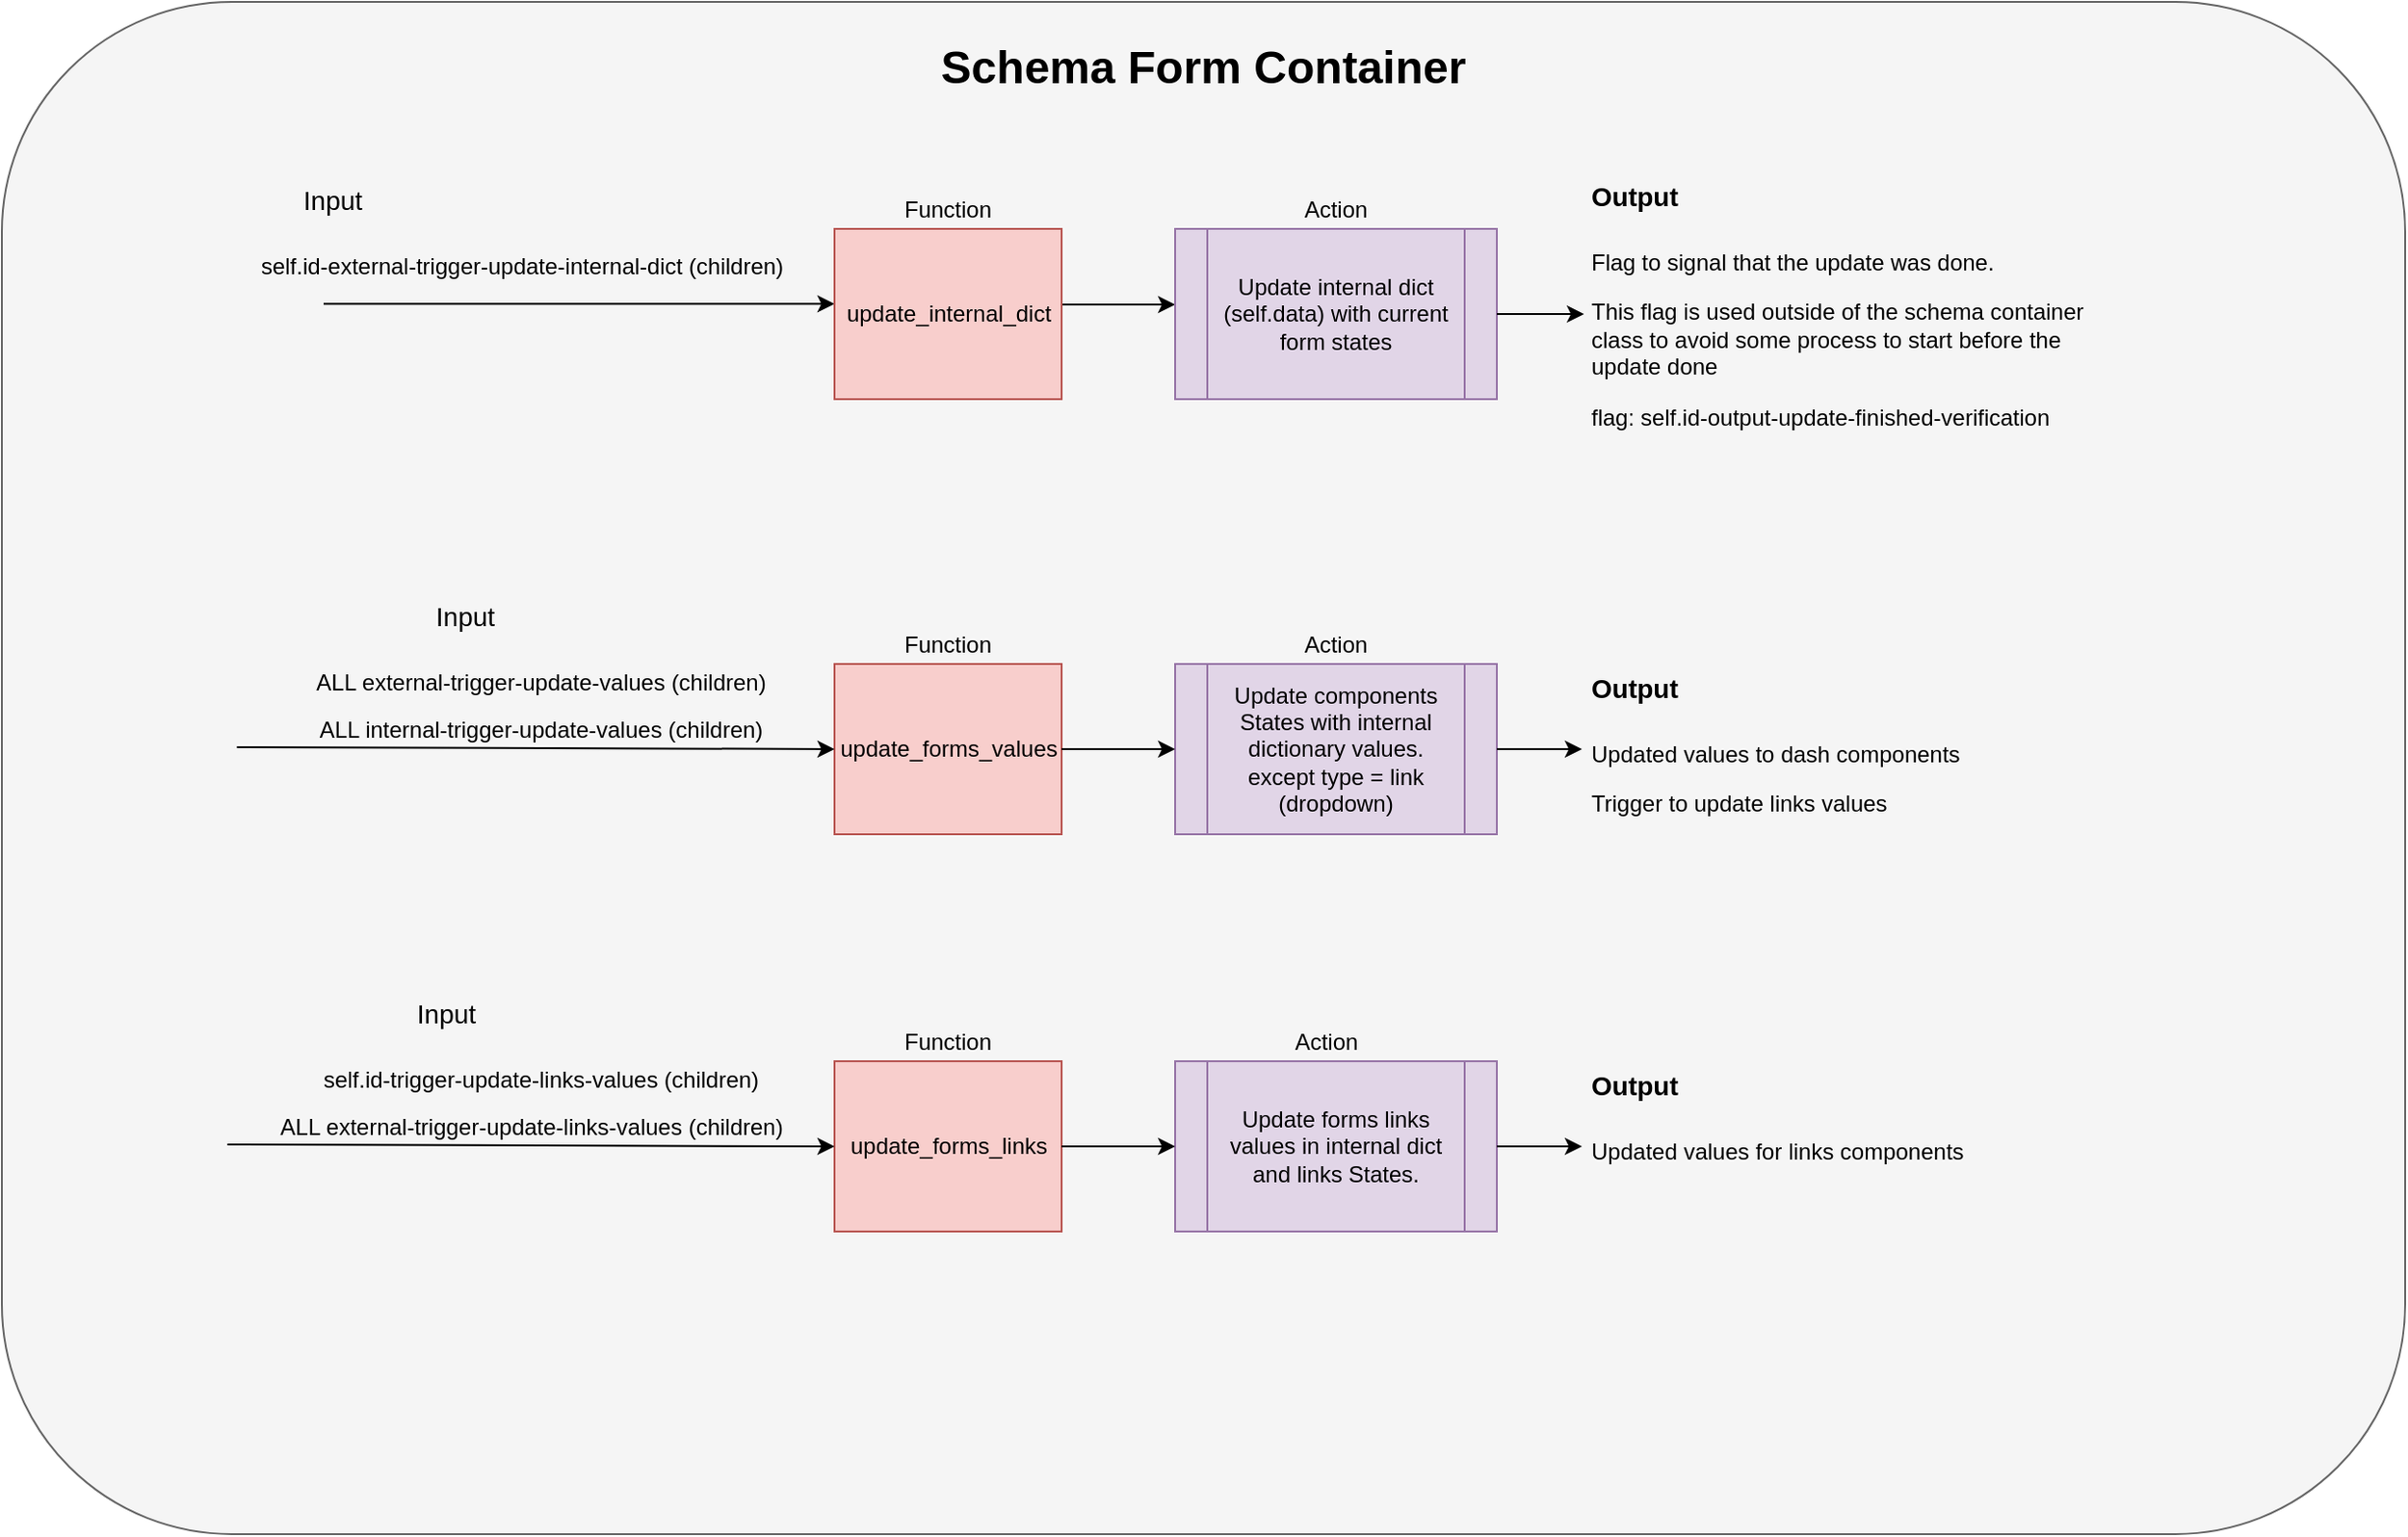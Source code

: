 <mxfile version="13.4.3" type="device"><diagram id="ssNXG4P72BfT0Zf5H24Y" name="Page-1"><mxGraphModel dx="2330" dy="1035" grid="1" gridSize="10" guides="1" tooltips="1" connect="1" arrows="1" fold="1" page="1" pageScale="1" pageWidth="827" pageHeight="1169" math="0" shadow="0"><root><mxCell id="0"/><mxCell id="1" parent="0"/><mxCell id="ZHGzgvYR8n96ExPjoCrL-42" value="" style="rounded=1;whiteSpace=wrap;html=1;fillColor=#f5f5f5;strokeColor=#666666;fontColor=#333333;" vertex="1" parent="1"><mxGeometry x="-220" width="1270" height="810" as="geometry"/></mxCell><mxCell id="ZHGzgvYR8n96ExPjoCrL-3" value="" style="endArrow=classic;html=1;entryX=0;entryY=0.5;entryDx=0;entryDy=0;" edge="1" parent="1"><mxGeometry width="50" height="50" relative="1" as="geometry"><mxPoint x="-50" y="159.66" as="sourcePoint"/><mxPoint x="220" y="159.66" as="targetPoint"/></mxGeometry></mxCell><mxCell id="ZHGzgvYR8n96ExPjoCrL-4" value="self.id-external-trigger-update-internal-dict (children)" style="text;html=1;strokeColor=none;fillColor=none;align=center;verticalAlign=middle;whiteSpace=wrap;rounded=0;" vertex="1" parent="1"><mxGeometry x="-100" y="130" width="310" height="20" as="geometry"/></mxCell><mxCell id="ZHGzgvYR8n96ExPjoCrL-5" value="Function" style="text;html=1;strokeColor=none;fillColor=none;align=center;verticalAlign=middle;whiteSpace=wrap;rounded=0;" vertex="1" parent="1"><mxGeometry x="240" y="100" width="80" height="20" as="geometry"/></mxCell><mxCell id="ZHGzgvYR8n96ExPjoCrL-6" value="" style="endArrow=classic;html=1;exitX=1;exitY=0.5;exitDx=0;exitDy=0;" edge="1" parent="1"><mxGeometry width="50" height="50" relative="1" as="geometry"><mxPoint x="340" y="160" as="sourcePoint"/><mxPoint x="400" y="160" as="targetPoint"/></mxGeometry></mxCell><mxCell id="ZHGzgvYR8n96ExPjoCrL-7" value="Update internal dict (self.data) with current form states" style="shape=process;whiteSpace=wrap;html=1;backgroundOutline=1;fillColor=#e1d5e7;strokeColor=#9673a6;" vertex="1" parent="1"><mxGeometry x="400" y="120" width="170" height="90" as="geometry"/></mxCell><mxCell id="ZHGzgvYR8n96ExPjoCrL-8" value="update_internal_dict" style="html=1;fillColor=#f8cecc;strokeColor=#b85450;" vertex="1" parent="1"><mxGeometry x="220" y="120" width="120" height="90" as="geometry"/></mxCell><mxCell id="ZHGzgvYR8n96ExPjoCrL-9" value="Action" style="text;html=1;strokeColor=none;fillColor=none;align=center;verticalAlign=middle;whiteSpace=wrap;rounded=0;" vertex="1" parent="1"><mxGeometry x="465" y="100" width="40" height="20" as="geometry"/></mxCell><mxCell id="ZHGzgvYR8n96ExPjoCrL-10" value="" style="endArrow=classic;html=1;entryX=0.004;entryY=0.567;entryDx=0;entryDy=0;entryPerimeter=0;exitX=1;exitY=0.5;exitDx=0;exitDy=0;" edge="1" parent="1" source="ZHGzgvYR8n96ExPjoCrL-7" target="ZHGzgvYR8n96ExPjoCrL-12"><mxGeometry width="50" height="50" relative="1" as="geometry"><mxPoint x="570" y="163" as="sourcePoint"/><mxPoint x="614" y="165" as="targetPoint"/></mxGeometry></mxCell><mxCell id="ZHGzgvYR8n96ExPjoCrL-12" value="&lt;h1&gt;&lt;font style=&quot;font-size: 14px&quot;&gt;Output&lt;/font&gt;&lt;/h1&gt;&lt;p&gt;Flag to signal that the update was done.&lt;/p&gt;&lt;p&gt;This flag is used outside of the schema container class to avoid some process to start before the update done&lt;/p&gt;&lt;p&gt;flag: self.id-output-update-finished-verification&lt;/p&gt;" style="text;html=1;strokeColor=none;fillColor=none;spacing=5;spacingTop=-20;whiteSpace=wrap;overflow=hidden;rounded=0;" vertex="1" parent="1"><mxGeometry x="615" y="80" width="270" height="150" as="geometry"/></mxCell><mxCell id="ZHGzgvYR8n96ExPjoCrL-13" value="update_forms_values" style="html=1;fillColor=#f8cecc;strokeColor=#b85450;" vertex="1" parent="1"><mxGeometry x="220" y="350" width="120" height="90" as="geometry"/></mxCell><mxCell id="ZHGzgvYR8n96ExPjoCrL-14" value="" style="endArrow=classic;html=1;entryX=0;entryY=0.5;entryDx=0;entryDy=0;exitX=0.098;exitY=1.4;exitDx=0;exitDy=0;exitPerimeter=0;" edge="1" parent="1" source="ZHGzgvYR8n96ExPjoCrL-16" target="ZHGzgvYR8n96ExPjoCrL-13"><mxGeometry width="50" height="50" relative="1" as="geometry"><mxPoint y="395" as="sourcePoint"/><mxPoint x="70" y="370" as="targetPoint"/></mxGeometry></mxCell><mxCell id="ZHGzgvYR8n96ExPjoCrL-15" value="ALL external-trigger-update-values (children)" style="text;html=1;strokeColor=none;fillColor=none;align=center;verticalAlign=middle;whiteSpace=wrap;rounded=0;" vertex="1" parent="1"><mxGeometry x="-80" y="360" width="290" as="geometry"/></mxCell><mxCell id="ZHGzgvYR8n96ExPjoCrL-16" value="ALL internal-trigger-update-values (children)" style="text;html=1;strokeColor=none;fillColor=none;align=center;verticalAlign=middle;whiteSpace=wrap;rounded=0;" vertex="1" parent="1"><mxGeometry x="-135" y="380" width="400" height="10" as="geometry"/></mxCell><mxCell id="ZHGzgvYR8n96ExPjoCrL-17" value="&lt;font style=&quot;font-size: 14px&quot;&gt;Input&lt;/font&gt;" style="text;html=1;strokeColor=none;fillColor=none;align=center;verticalAlign=middle;whiteSpace=wrap;rounded=0;" vertex="1" parent="1"><mxGeometry x="-30" y="310" width="110" height="30" as="geometry"/></mxCell><mxCell id="ZHGzgvYR8n96ExPjoCrL-18" value="&lt;font style=&quot;font-size: 14px&quot;&gt;Input&lt;/font&gt;" style="text;html=1;strokeColor=none;fillColor=none;align=center;verticalAlign=middle;whiteSpace=wrap;rounded=0;" vertex="1" parent="1"><mxGeometry x="-100" y="90" width="110" height="30" as="geometry"/></mxCell><mxCell id="ZHGzgvYR8n96ExPjoCrL-21" value="Function" style="text;html=1;strokeColor=none;fillColor=none;align=center;verticalAlign=middle;whiteSpace=wrap;rounded=0;" vertex="1" parent="1"><mxGeometry x="240" y="330" width="80" height="20" as="geometry"/></mxCell><mxCell id="ZHGzgvYR8n96ExPjoCrL-23" value="Update components States with internal dictionary values.&lt;br&gt;except type = link (dropdown)" style="shape=process;whiteSpace=wrap;html=1;backgroundOutline=1;fillColor=#e1d5e7;strokeColor=#9673a6;" vertex="1" parent="1"><mxGeometry x="400" y="350" width="170" height="90" as="geometry"/></mxCell><mxCell id="ZHGzgvYR8n96ExPjoCrL-25" value="" style="endArrow=classic;html=1;entryX=0;entryY=0.5;entryDx=0;entryDy=0;exitX=1;exitY=0.5;exitDx=0;exitDy=0;" edge="1" parent="1" source="ZHGzgvYR8n96ExPjoCrL-13" target="ZHGzgvYR8n96ExPjoCrL-23"><mxGeometry width="50" height="50" relative="1" as="geometry"><mxPoint x="340" y="400" as="sourcePoint"/><mxPoint x="390" y="350" as="targetPoint"/></mxGeometry></mxCell><mxCell id="ZHGzgvYR8n96ExPjoCrL-26" value="Action" style="text;html=1;strokeColor=none;fillColor=none;align=center;verticalAlign=middle;whiteSpace=wrap;rounded=0;" vertex="1" parent="1"><mxGeometry x="465" y="330" width="40" height="20" as="geometry"/></mxCell><mxCell id="ZHGzgvYR8n96ExPjoCrL-27" value="&lt;h1&gt;&lt;font style=&quot;font-size: 14px&quot;&gt;Output&lt;/font&gt;&lt;/h1&gt;&lt;p&gt;&lt;span&gt;Updated values to dash components&lt;/span&gt;&lt;/p&gt;&lt;p&gt;&lt;span&gt;Trigger to update links values&lt;/span&gt;&lt;br&gt;&lt;/p&gt;" style="text;html=1;strokeColor=none;fillColor=none;spacing=5;spacingTop=-20;whiteSpace=wrap;overflow=hidden;rounded=0;" vertex="1" parent="1"><mxGeometry x="615" y="340" width="260" height="110" as="geometry"/></mxCell><mxCell id="ZHGzgvYR8n96ExPjoCrL-28" value="" style="endArrow=classic;html=1;entryX=0;entryY=0.5;entryDx=0;entryDy=0;exitX=1;exitY=0.5;exitDx=0;exitDy=0;" edge="1" parent="1" source="ZHGzgvYR8n96ExPjoCrL-23" target="ZHGzgvYR8n96ExPjoCrL-27"><mxGeometry width="50" height="50" relative="1" as="geometry"><mxPoint x="580" y="153" as="sourcePoint"/><mxPoint x="619.48" y="152.59" as="targetPoint"/></mxGeometry></mxCell><mxCell id="ZHGzgvYR8n96ExPjoCrL-29" value="update_forms_links" style="html=1;fillColor=#f8cecc;strokeColor=#b85450;" vertex="1" parent="1"><mxGeometry x="220" y="560" width="120" height="90" as="geometry"/></mxCell><mxCell id="ZHGzgvYR8n96ExPjoCrL-30" value="" style="endArrow=classic;html=1;entryX=0;entryY=0.5;entryDx=0;entryDy=0;exitX=0.098;exitY=1.4;exitDx=0;exitDy=0;exitPerimeter=0;" edge="1" parent="1" source="ZHGzgvYR8n96ExPjoCrL-32" target="ZHGzgvYR8n96ExPjoCrL-29"><mxGeometry width="50" height="50" relative="1" as="geometry"><mxPoint y="605" as="sourcePoint"/><mxPoint x="70" y="580" as="targetPoint"/></mxGeometry></mxCell><mxCell id="ZHGzgvYR8n96ExPjoCrL-31" value="self.id-trigger-update-links-values (children)" style="text;html=1;strokeColor=none;fillColor=none;align=center;verticalAlign=middle;whiteSpace=wrap;rounded=0;" vertex="1" parent="1"><mxGeometry x="-60" y="570" width="250" as="geometry"/></mxCell><mxCell id="ZHGzgvYR8n96ExPjoCrL-32" value="ALL external-trigger-update-links-values (children)" style="text;html=1;strokeColor=none;fillColor=none;align=center;verticalAlign=middle;whiteSpace=wrap;rounded=0;" vertex="1" parent="1"><mxGeometry x="-140" y="590" width="400" height="10" as="geometry"/></mxCell><mxCell id="ZHGzgvYR8n96ExPjoCrL-33" value="&lt;font style=&quot;font-size: 14px&quot;&gt;Input&lt;/font&gt;" style="text;html=1;strokeColor=none;fillColor=none;align=center;verticalAlign=middle;whiteSpace=wrap;rounded=0;" vertex="1" parent="1"><mxGeometry x="-40" y="520" width="110" height="30" as="geometry"/></mxCell><mxCell id="ZHGzgvYR8n96ExPjoCrL-34" value="Function" style="text;html=1;strokeColor=none;fillColor=none;align=center;verticalAlign=middle;whiteSpace=wrap;rounded=0;" vertex="1" parent="1"><mxGeometry x="240" y="540" width="80" height="20" as="geometry"/></mxCell><mxCell id="ZHGzgvYR8n96ExPjoCrL-35" value="Update forms links values in internal dict and links States." style="shape=process;whiteSpace=wrap;html=1;backgroundOutline=1;fillColor=#e1d5e7;strokeColor=#9673a6;" vertex="1" parent="1"><mxGeometry x="400" y="560" width="170" height="90" as="geometry"/></mxCell><mxCell id="ZHGzgvYR8n96ExPjoCrL-36" value="" style="endArrow=classic;html=1;entryX=0;entryY=0.5;entryDx=0;entryDy=0;exitX=1;exitY=0.5;exitDx=0;exitDy=0;" edge="1" parent="1" source="ZHGzgvYR8n96ExPjoCrL-29" target="ZHGzgvYR8n96ExPjoCrL-35"><mxGeometry width="50" height="50" relative="1" as="geometry"><mxPoint x="340" y="610" as="sourcePoint"/><mxPoint x="390" y="560" as="targetPoint"/></mxGeometry></mxCell><mxCell id="ZHGzgvYR8n96ExPjoCrL-37" value="Action" style="text;html=1;strokeColor=none;fillColor=none;align=center;verticalAlign=middle;whiteSpace=wrap;rounded=0;" vertex="1" parent="1"><mxGeometry x="460" y="540" width="40" height="20" as="geometry"/></mxCell><mxCell id="ZHGzgvYR8n96ExPjoCrL-38" value="&lt;h1&gt;&lt;font style=&quot;font-size: 14px&quot;&gt;Output&lt;/font&gt;&lt;/h1&gt;&lt;p&gt;Updated values for links components&lt;/p&gt;" style="text;html=1;strokeColor=none;fillColor=none;spacing=5;spacingTop=-20;whiteSpace=wrap;overflow=hidden;rounded=0;" vertex="1" parent="1"><mxGeometry x="615" y="550" width="260" height="110" as="geometry"/></mxCell><mxCell id="ZHGzgvYR8n96ExPjoCrL-39" value="" style="endArrow=classic;html=1;entryX=0;entryY=0.5;entryDx=0;entryDy=0;exitX=1;exitY=0.5;exitDx=0;exitDy=0;" edge="1" parent="1" source="ZHGzgvYR8n96ExPjoCrL-35" target="ZHGzgvYR8n96ExPjoCrL-38"><mxGeometry width="50" height="50" relative="1" as="geometry"><mxPoint x="580" y="363" as="sourcePoint"/><mxPoint x="619.48" y="362.59" as="targetPoint"/></mxGeometry></mxCell><mxCell id="ZHGzgvYR8n96ExPjoCrL-43" value="&lt;b&gt;Schema Form Container&lt;/b&gt;" style="text;html=1;strokeColor=none;fillColor=none;align=center;verticalAlign=middle;whiteSpace=wrap;rounded=0;fontSize=24;" vertex="1" parent="1"><mxGeometry x="260" y="10" width="310" height="50" as="geometry"/></mxCell></root></mxGraphModel></diagram></mxfile>